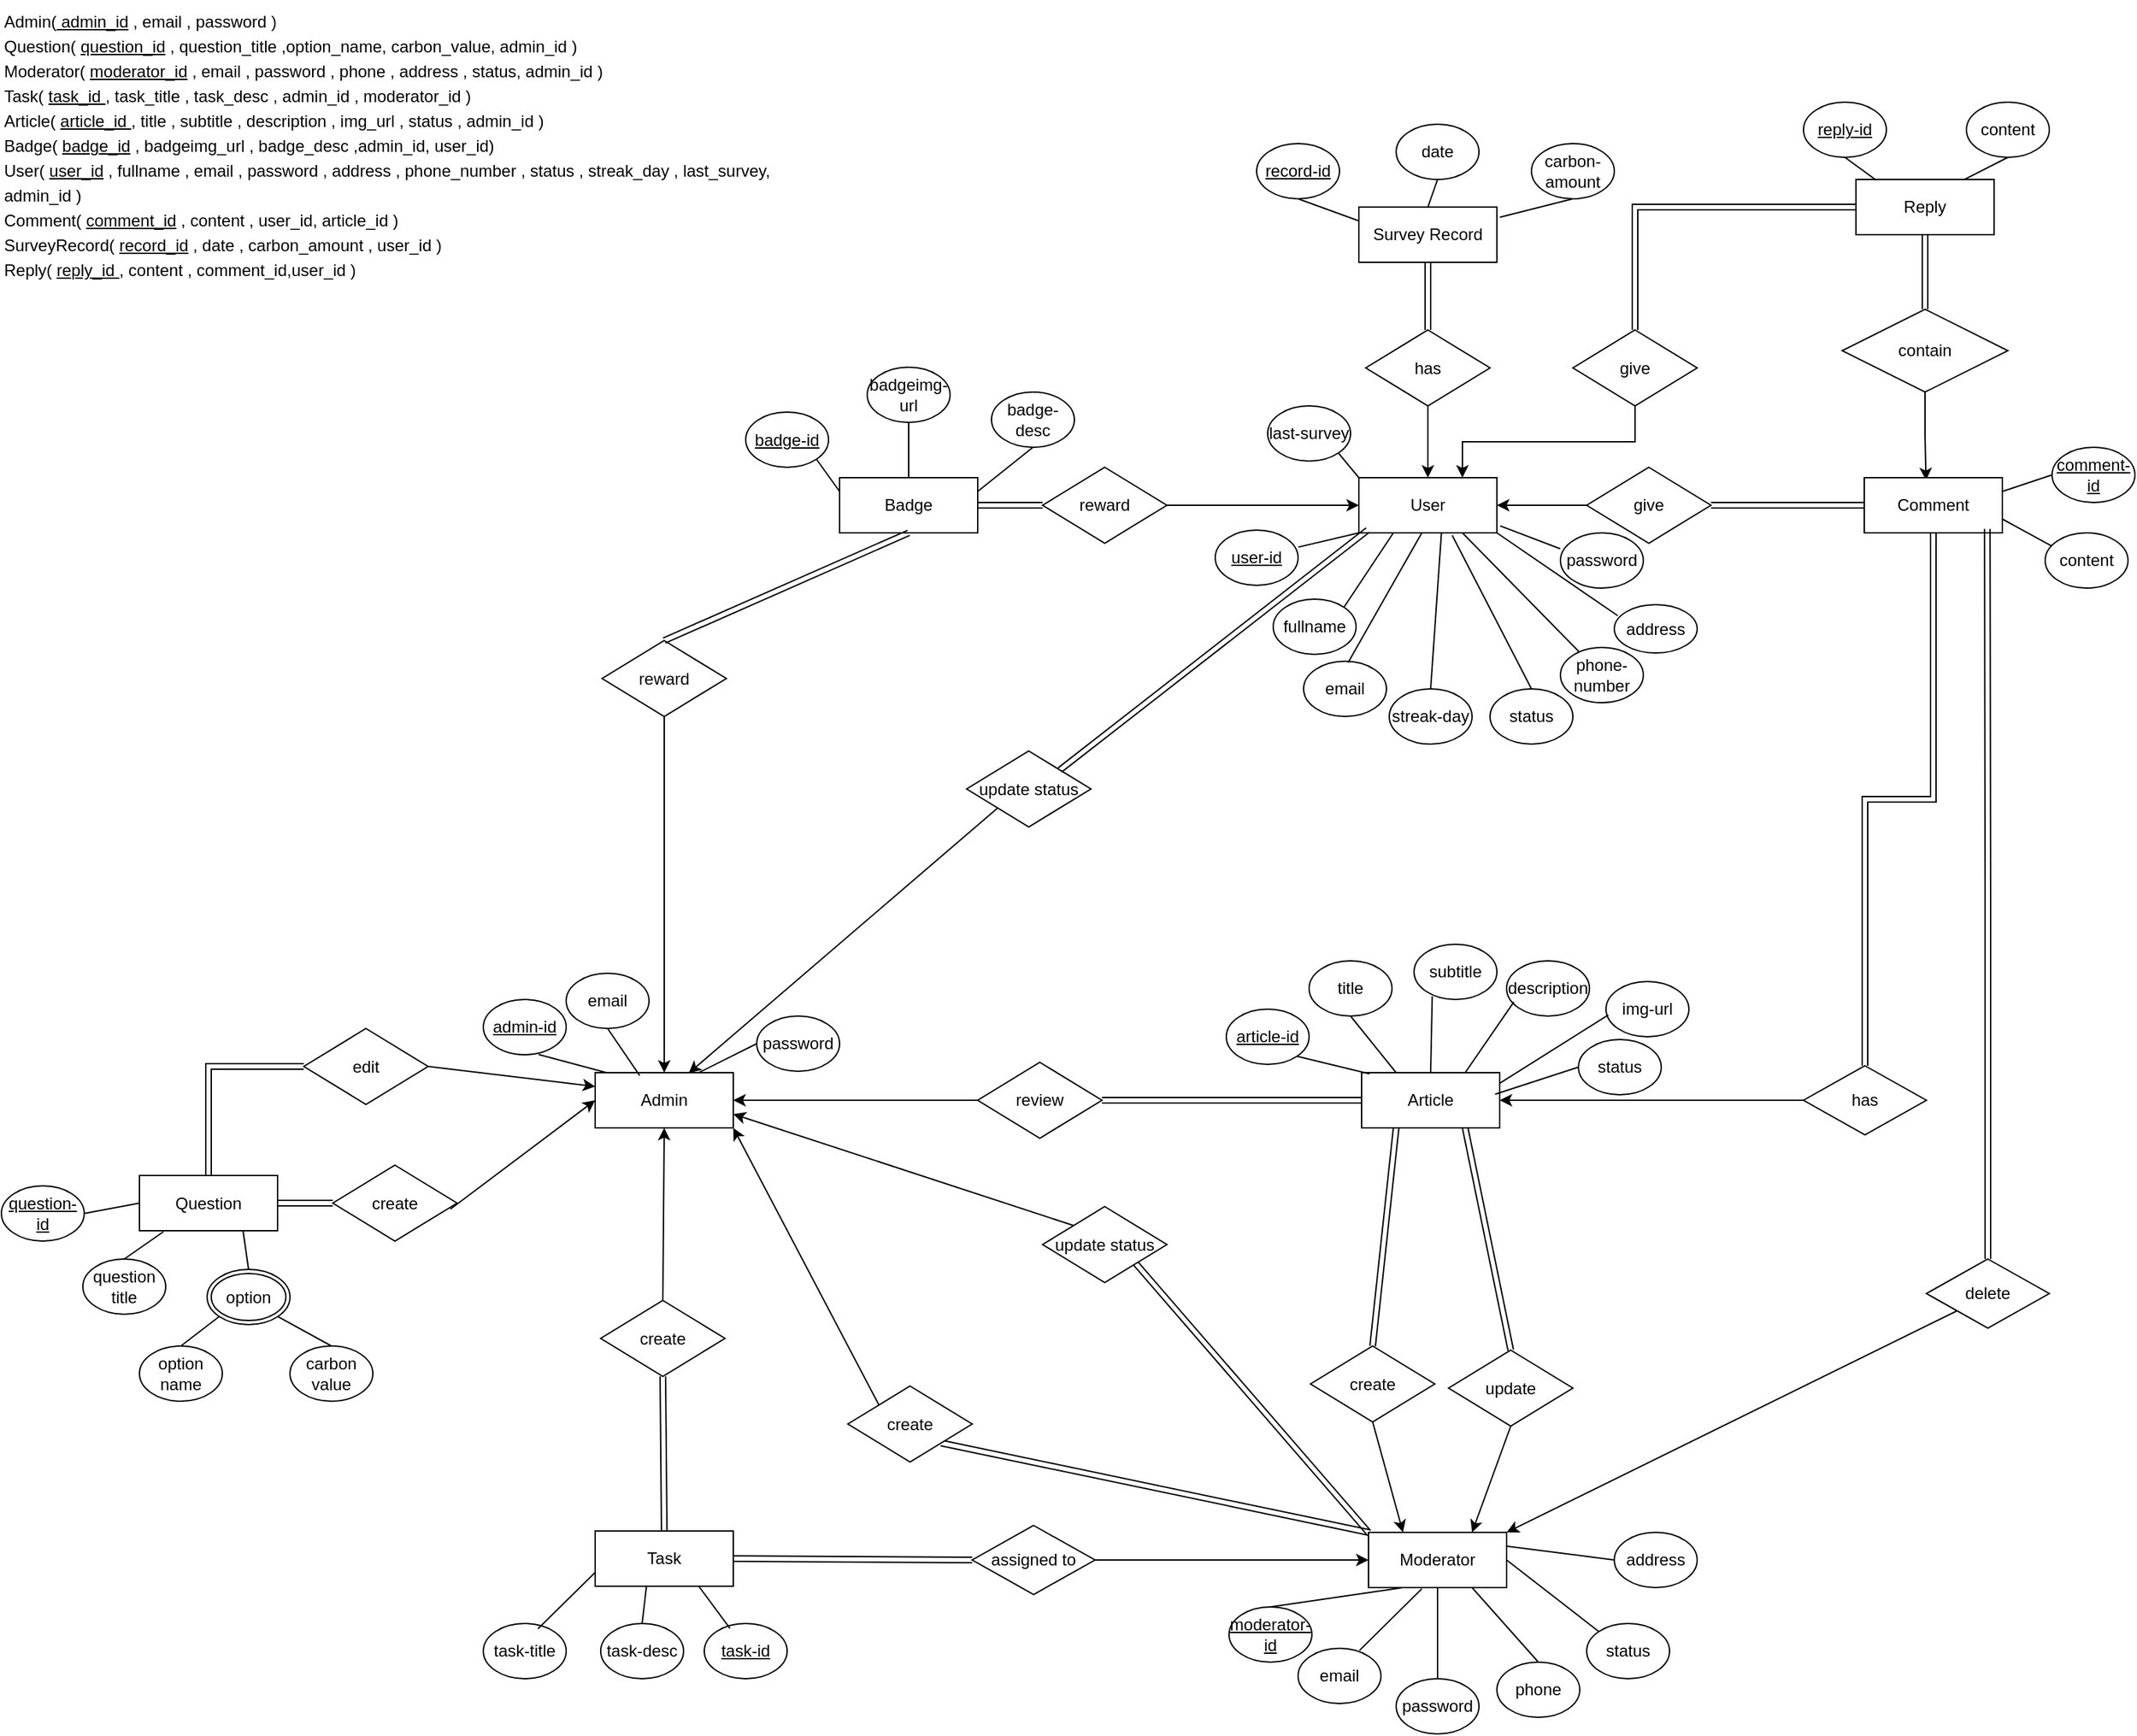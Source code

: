 <mxfile version="26.0.10">
  <diagram name="Page-1" id="LDCwevBWYP7GDwlMyTgj">
    <mxGraphModel dx="1588" dy="892" grid="1" gridSize="10" guides="1" tooltips="1" connect="1" arrows="1" fold="1" page="1" pageScale="1" pageWidth="850" pageHeight="1100" math="0" shadow="0">
      <root>
        <mxCell id="0" />
        <mxCell id="1" parent="0" />
        <mxCell id="6sJl87-KyiJKdT4K7YQF-11" value="Admin" style="whiteSpace=wrap;html=1;align=center;" parent="1" vertex="1">
          <mxGeometry x="501" y="873" width="100" height="40" as="geometry" />
        </mxCell>
        <mxCell id="4x6LnXkruFTKSj2w0XCC-7" style="edgeStyle=orthogonalEdgeStyle;rounded=0;orthogonalLoop=1;jettySize=auto;html=1;exitX=0.5;exitY=0;exitDx=0;exitDy=0;entryX=0;entryY=0.5;entryDx=0;entryDy=0;shape=link;" parent="1" source="6sJl87-KyiJKdT4K7YQF-12" target="4x6LnXkruFTKSj2w0XCC-3" edge="1">
          <mxGeometry relative="1" as="geometry" />
        </mxCell>
        <mxCell id="6sJl87-KyiJKdT4K7YQF-12" value="Question" style="whiteSpace=wrap;html=1;align=center;" parent="1" vertex="1">
          <mxGeometry x="171" y="947.5" width="100" height="40" as="geometry" />
        </mxCell>
        <mxCell id="6sJl87-KyiJKdT4K7YQF-13" value="create" style="shape=rhombus;perimeter=rhombusPerimeter;whiteSpace=wrap;html=1;align=center;" parent="1" vertex="1">
          <mxGeometry x="311" y="940" width="90" height="55" as="geometry" />
        </mxCell>
        <mxCell id="6sJl87-KyiJKdT4K7YQF-14" value="" style="endArrow=none;html=1;rounded=0;shape=link;exitX=1;exitY=0.5;exitDx=0;exitDy=0;entryX=0;entryY=0.5;entryDx=0;entryDy=0;" parent="1" source="6sJl87-KyiJKdT4K7YQF-12" target="6sJl87-KyiJKdT4K7YQF-13" edge="1">
          <mxGeometry relative="1" as="geometry">
            <mxPoint x="281" y="977.5" as="sourcePoint" />
            <mxPoint x="351" y="992.5" as="targetPoint" />
          </mxGeometry>
        </mxCell>
        <mxCell id="6sJl87-KyiJKdT4K7YQF-15" value="" style="endArrow=classic;html=1;rounded=0;entryX=0;entryY=0.5;entryDx=0;entryDy=0;exitX=0.946;exitY=0.579;exitDx=0;exitDy=0;exitPerimeter=0;" parent="1" source="6sJl87-KyiJKdT4K7YQF-13" target="6sJl87-KyiJKdT4K7YQF-11" edge="1">
          <mxGeometry width="50" height="50" relative="1" as="geometry">
            <mxPoint x="461" y="893" as="sourcePoint" />
            <mxPoint x="501" y="923" as="targetPoint" />
          </mxGeometry>
        </mxCell>
        <mxCell id="6sJl87-KyiJKdT4K7YQF-16" value="create" style="shape=rhombus;perimeter=rhombusPerimeter;whiteSpace=wrap;html=1;align=center;" parent="1" vertex="1">
          <mxGeometry x="505" y="1038" width="90" height="55" as="geometry" />
        </mxCell>
        <mxCell id="6sJl87-KyiJKdT4K7YQF-17" value="Task" style="whiteSpace=wrap;html=1;align=center;" parent="1" vertex="1">
          <mxGeometry x="501" y="1205" width="100" height="40" as="geometry" />
        </mxCell>
        <mxCell id="6sJl87-KyiJKdT4K7YQF-18" value="" style="endArrow=none;html=1;rounded=0;shape=link;exitX=0.5;exitY=0;exitDx=0;exitDy=0;entryX=0.5;entryY=1;entryDx=0;entryDy=0;" parent="1" source="6sJl87-KyiJKdT4K7YQF-17" target="6sJl87-KyiJKdT4K7YQF-16" edge="1">
          <mxGeometry relative="1" as="geometry">
            <mxPoint x="649" y="1134" as="sourcePoint" />
            <mxPoint x="689" y="1134" as="targetPoint" />
          </mxGeometry>
        </mxCell>
        <mxCell id="6sJl87-KyiJKdT4K7YQF-19" value="" style="endArrow=classic;html=1;rounded=0;entryX=0.5;entryY=1;entryDx=0;entryDy=0;exitX=0.5;exitY=0;exitDx=0;exitDy=0;" parent="1" source="6sJl87-KyiJKdT4K7YQF-16" target="6sJl87-KyiJKdT4K7YQF-11" edge="1">
          <mxGeometry width="50" height="50" relative="1" as="geometry">
            <mxPoint x="506" y="943" as="sourcePoint" />
            <mxPoint x="546" y="943" as="targetPoint" />
          </mxGeometry>
        </mxCell>
        <mxCell id="dPGwyMM_JcIyDgCakg1t-32" style="edgeStyle=orthogonalEdgeStyle;rounded=0;orthogonalLoop=1;jettySize=auto;html=1;exitX=1;exitY=0.5;exitDx=0;exitDy=0;entryX=0;entryY=0.5;entryDx=0;entryDy=0;shape=link;" parent="1" source="6sJl87-KyiJKdT4K7YQF-20" target="6sJl87-KyiJKdT4K7YQF-21" edge="1">
          <mxGeometry relative="1" as="geometry" />
        </mxCell>
        <mxCell id="6sJl87-KyiJKdT4K7YQF-20" value="review" style="shape=rhombus;perimeter=rhombusPerimeter;whiteSpace=wrap;html=1;align=center;" parent="1" vertex="1">
          <mxGeometry x="778" y="865.5" width="90" height="55" as="geometry" />
        </mxCell>
        <mxCell id="6sJl87-KyiJKdT4K7YQF-21" value="Article" style="whiteSpace=wrap;html=1;align=center;" parent="1" vertex="1">
          <mxGeometry x="1056" y="873" width="100" height="40" as="geometry" />
        </mxCell>
        <mxCell id="6sJl87-KyiJKdT4K7YQF-23" value="" style="endArrow=classic;html=1;rounded=0;exitX=0;exitY=0.5;exitDx=0;exitDy=0;entryX=1;entryY=0.5;entryDx=0;entryDy=0;" parent="1" source="6sJl87-KyiJKdT4K7YQF-20" target="6sJl87-KyiJKdT4K7YQF-11" edge="1">
          <mxGeometry width="50" height="50" relative="1" as="geometry">
            <mxPoint x="556" y="873" as="sourcePoint" />
            <mxPoint x="606" y="823" as="targetPoint" />
          </mxGeometry>
        </mxCell>
        <mxCell id="dPGwyMM_JcIyDgCakg1t-3" style="edgeStyle=orthogonalEdgeStyle;rounded=0;orthogonalLoop=1;jettySize=auto;html=1;exitX=0.25;exitY=1;exitDx=0;exitDy=0;strokeColor=none;" parent="1" source="6sJl87-KyiJKdT4K7YQF-25" target="6sJl87-KyiJKdT4K7YQF-72" edge="1">
          <mxGeometry relative="1" as="geometry" />
        </mxCell>
        <mxCell id="6sJl87-KyiJKdT4K7YQF-25" value="Moderator" style="whiteSpace=wrap;html=1;align=center;" parent="1" vertex="1">
          <mxGeometry x="1061" y="1206" width="100" height="40" as="geometry" />
        </mxCell>
        <mxCell id="dPGwyMM_JcIyDgCakg1t-53" value="" style="edgeStyle=orthogonalEdgeStyle;rounded=0;orthogonalLoop=1;jettySize=auto;html=1;" parent="1" source="6sJl87-KyiJKdT4K7YQF-26" target="6sJl87-KyiJKdT4K7YQF-25" edge="1">
          <mxGeometry relative="1" as="geometry" />
        </mxCell>
        <mxCell id="6sJl87-KyiJKdT4K7YQF-26" value="assigned to" style="shape=rhombus;perimeter=rhombusPerimeter;whiteSpace=wrap;html=1;align=center;" parent="1" vertex="1">
          <mxGeometry x="774" y="1201" width="89" height="50" as="geometry" />
        </mxCell>
        <mxCell id="6sJl87-KyiJKdT4K7YQF-27" value="" style="shape=link;html=1;rounded=0;exitX=1;exitY=0.5;exitDx=0;exitDy=0;entryX=0;entryY=0.5;entryDx=0;entryDy=0;" parent="1" source="6sJl87-KyiJKdT4K7YQF-17" target="6sJl87-KyiJKdT4K7YQF-26" edge="1">
          <mxGeometry width="100" relative="1" as="geometry">
            <mxPoint x="796" y="1265" as="sourcePoint" />
            <mxPoint x="896" y="1265" as="targetPoint" />
          </mxGeometry>
        </mxCell>
        <mxCell id="6sJl87-KyiJKdT4K7YQF-30" value="create" style="shape=rhombus;perimeter=rhombusPerimeter;whiteSpace=wrap;html=1;align=center;" parent="1" vertex="1">
          <mxGeometry x="1019" y="1071" width="90" height="55" as="geometry" />
        </mxCell>
        <mxCell id="6sJl87-KyiJKdT4K7YQF-31" value="update" style="shape=rhombus;perimeter=rhombusPerimeter;whiteSpace=wrap;html=1;align=center;" parent="1" vertex="1">
          <mxGeometry x="1119" y="1074" width="90" height="55" as="geometry" />
        </mxCell>
        <mxCell id="6sJl87-KyiJKdT4K7YQF-32" value="" style="endArrow=classic;html=1;rounded=0;entryX=0.25;entryY=0;entryDx=0;entryDy=0;exitX=0.5;exitY=1;exitDx=0;exitDy=0;" parent="1" source="6sJl87-KyiJKdT4K7YQF-30" target="6sJl87-KyiJKdT4K7YQF-25" edge="1">
          <mxGeometry width="50" height="50" relative="1" as="geometry">
            <mxPoint x="839" y="1074" as="sourcePoint" />
            <mxPoint x="889" y="1024" as="targetPoint" />
          </mxGeometry>
        </mxCell>
        <mxCell id="6sJl87-KyiJKdT4K7YQF-33" value="" style="endArrow=classic;html=1;rounded=0;exitX=0.5;exitY=1;exitDx=0;exitDy=0;entryX=0.75;entryY=0;entryDx=0;entryDy=0;" parent="1" source="6sJl87-KyiJKdT4K7YQF-31" target="6sJl87-KyiJKdT4K7YQF-25" edge="1">
          <mxGeometry width="50" height="50" relative="1" as="geometry">
            <mxPoint x="1016" y="1103" as="sourcePoint" />
            <mxPoint x="1019" y="1154" as="targetPoint" />
          </mxGeometry>
        </mxCell>
        <mxCell id="6sJl87-KyiJKdT4K7YQF-34" value="" style="shape=link;html=1;rounded=0;entryX=0.25;entryY=1;entryDx=0;entryDy=0;exitX=0.5;exitY=0;exitDx=0;exitDy=0;" parent="1" source="6sJl87-KyiJKdT4K7YQF-30" target="6sJl87-KyiJKdT4K7YQF-21" edge="1">
          <mxGeometry width="100" relative="1" as="geometry">
            <mxPoint x="906" y="952" as="sourcePoint" />
            <mxPoint x="1006" y="952" as="targetPoint" />
          </mxGeometry>
        </mxCell>
        <mxCell id="6sJl87-KyiJKdT4K7YQF-35" value="" style="shape=link;html=1;rounded=0;entryX=0.75;entryY=1;entryDx=0;entryDy=0;exitX=0.5;exitY=0;exitDx=0;exitDy=0;" parent="1" source="6sJl87-KyiJKdT4K7YQF-31" target="6sJl87-KyiJKdT4K7YQF-21" edge="1">
          <mxGeometry width="100" relative="1" as="geometry">
            <mxPoint x="906" y="952" as="sourcePoint" />
            <mxPoint x="1006" y="952" as="targetPoint" />
          </mxGeometry>
        </mxCell>
        <mxCell id="dPGwyMM_JcIyDgCakg1t-121" style="edgeStyle=orthogonalEdgeStyle;rounded=0;orthogonalLoop=1;jettySize=auto;html=1;exitX=0.5;exitY=1;exitDx=0;exitDy=0;entryX=0.5;entryY=0;entryDx=0;entryDy=0;" parent="1" source="6sJl87-KyiJKdT4K7YQF-36" target="6sJl87-KyiJKdT4K7YQF-11" edge="1">
          <mxGeometry relative="1" as="geometry" />
        </mxCell>
        <mxCell id="6sJl87-KyiJKdT4K7YQF-36" value="reward" style="shape=rhombus;perimeter=rhombusPerimeter;whiteSpace=wrap;html=1;align=center;" parent="1" vertex="1">
          <mxGeometry x="506" y="560" width="90" height="55" as="geometry" />
        </mxCell>
        <mxCell id="6sJl87-KyiJKdT4K7YQF-37" value="Badge" style="whiteSpace=wrap;html=1;align=center;" parent="1" vertex="1">
          <mxGeometry x="678" y="442" width="100" height="40" as="geometry" />
        </mxCell>
        <mxCell id="6sJl87-KyiJKdT4K7YQF-38" value="" style="shape=link;html=1;rounded=0;exitX=0.5;exitY=1;exitDx=0;exitDy=0;entryX=0.5;entryY=0;entryDx=0;entryDy=0;" parent="1" source="6sJl87-KyiJKdT4K7YQF-37" target="6sJl87-KyiJKdT4K7YQF-36" edge="1">
          <mxGeometry width="100" relative="1" as="geometry">
            <mxPoint x="654" y="555" as="sourcePoint" />
            <mxPoint x="754" y="555" as="targetPoint" />
          </mxGeometry>
        </mxCell>
        <mxCell id="6sJl87-KyiJKdT4K7YQF-40" value="User" style="whiteSpace=wrap;html=1;align=center;" parent="1" vertex="1">
          <mxGeometry x="1054" y="442" width="100" height="40" as="geometry" />
        </mxCell>
        <mxCell id="dPGwyMM_JcIyDgCakg1t-33" style="edgeStyle=orthogonalEdgeStyle;rounded=0;orthogonalLoop=1;jettySize=auto;html=1;exitX=1;exitY=0.5;exitDx=0;exitDy=0;entryX=0;entryY=0.5;entryDx=0;entryDy=0;" parent="1" source="6sJl87-KyiJKdT4K7YQF-41" target="6sJl87-KyiJKdT4K7YQF-40" edge="1">
          <mxGeometry relative="1" as="geometry" />
        </mxCell>
        <mxCell id="6sJl87-KyiJKdT4K7YQF-41" value="reward" style="shape=rhombus;perimeter=rhombusPerimeter;whiteSpace=wrap;html=1;align=center;" parent="1" vertex="1">
          <mxGeometry x="825" y="434.5" width="90" height="55" as="geometry" />
        </mxCell>
        <mxCell id="6sJl87-KyiJKdT4K7YQF-42" value="" style="shape=link;html=1;rounded=0;exitX=1;exitY=0.5;exitDx=0;exitDy=0;entryX=0;entryY=0.5;entryDx=0;entryDy=0;" parent="1" source="6sJl87-KyiJKdT4K7YQF-37" target="6sJl87-KyiJKdT4K7YQF-41" edge="1">
          <mxGeometry width="100" relative="1" as="geometry">
            <mxPoint x="844" y="515" as="sourcePoint" />
            <mxPoint x="944" y="515" as="targetPoint" />
          </mxGeometry>
        </mxCell>
        <mxCell id="6sJl87-KyiJKdT4K7YQF-44" value="Survey Record" style="whiteSpace=wrap;html=1;align=center;" parent="1" vertex="1">
          <mxGeometry x="1054" y="246" width="100" height="40" as="geometry" />
        </mxCell>
        <mxCell id="6sJl87-KyiJKdT4K7YQF-45" value="has" style="shape=rhombus;perimeter=rhombusPerimeter;whiteSpace=wrap;html=1;align=center;" parent="1" vertex="1">
          <mxGeometry x="1059" y="335" width="90" height="55" as="geometry" />
        </mxCell>
        <mxCell id="6sJl87-KyiJKdT4K7YQF-46" value="" style="endArrow=classic;html=1;rounded=0;entryX=0.5;entryY=0;entryDx=0;entryDy=0;exitX=0.5;exitY=1;exitDx=0;exitDy=0;" parent="1" source="6sJl87-KyiJKdT4K7YQF-45" target="6sJl87-KyiJKdT4K7YQF-40" edge="1">
          <mxGeometry width="50" height="50" relative="1" as="geometry">
            <mxPoint x="994" y="486" as="sourcePoint" />
            <mxPoint x="1044" y="436" as="targetPoint" />
          </mxGeometry>
        </mxCell>
        <mxCell id="6sJl87-KyiJKdT4K7YQF-47" value="" style="shape=link;html=1;rounded=0;entryX=0.5;entryY=1;entryDx=0;entryDy=0;exitX=0.5;exitY=0;exitDx=0;exitDy=0;" parent="1" source="6sJl87-KyiJKdT4K7YQF-45" target="6sJl87-KyiJKdT4K7YQF-44" edge="1">
          <mxGeometry width="100" relative="1" as="geometry">
            <mxPoint x="974" y="346" as="sourcePoint" />
            <mxPoint x="1074" y="346" as="targetPoint" />
          </mxGeometry>
        </mxCell>
        <mxCell id="6sJl87-KyiJKdT4K7YQF-53" style="edgeStyle=orthogonalEdgeStyle;rounded=0;orthogonalLoop=1;jettySize=auto;html=1;exitX=0;exitY=0.5;exitDx=0;exitDy=0;entryX=1;entryY=0.5;entryDx=0;entryDy=0;" parent="1" source="dAp-tHZwq2BLYzTjnAYH-3" target="6sJl87-KyiJKdT4K7YQF-21" edge="1">
          <mxGeometry relative="1" as="geometry">
            <mxPoint x="1374" y="891.75" as="sourcePoint" />
          </mxGeometry>
        </mxCell>
        <mxCell id="6sJl87-KyiJKdT4K7YQF-56" style="edgeStyle=orthogonalEdgeStyle;rounded=0;orthogonalLoop=1;jettySize=auto;html=1;exitX=0;exitY=0.5;exitDx=0;exitDy=0;entryX=1;entryY=0.5;entryDx=0;entryDy=0;" parent="1" source="6sJl87-KyiJKdT4K7YQF-55" target="6sJl87-KyiJKdT4K7YQF-40" edge="1">
          <mxGeometry relative="1" as="geometry" />
        </mxCell>
        <mxCell id="6sJl87-KyiJKdT4K7YQF-57" style="edgeStyle=orthogonalEdgeStyle;rounded=0;orthogonalLoop=1;jettySize=auto;html=1;exitX=1;exitY=0.5;exitDx=0;exitDy=0;entryX=0;entryY=0.5;entryDx=0;entryDy=0;shape=link;" parent="1" source="6sJl87-KyiJKdT4K7YQF-55" target="dAp-tHZwq2BLYzTjnAYH-1" edge="1">
          <mxGeometry relative="1" as="geometry">
            <mxPoint x="1368.0" y="462" as="targetPoint" />
          </mxGeometry>
        </mxCell>
        <mxCell id="6sJl87-KyiJKdT4K7YQF-55" value="give" style="shape=rhombus;perimeter=rhombusPerimeter;whiteSpace=wrap;html=1;align=center;" parent="1" vertex="1">
          <mxGeometry x="1219" y="434.5" width="90" height="55" as="geometry" />
        </mxCell>
        <mxCell id="6sJl87-KyiJKdT4K7YQF-59" value="Reply" style="whiteSpace=wrap;html=1;align=center;" parent="1" vertex="1">
          <mxGeometry x="1414" y="226" width="100" height="40" as="geometry" />
        </mxCell>
        <mxCell id="6sJl87-KyiJKdT4K7YQF-63" style="edgeStyle=orthogonalEdgeStyle;rounded=0;orthogonalLoop=1;jettySize=auto;html=1;exitX=0.5;exitY=0;exitDx=0;exitDy=0;entryX=0.5;entryY=1;entryDx=0;entryDy=0;shape=link;" parent="1" source="dAp-tHZwq2BLYzTjnAYH-5" target="6sJl87-KyiJKdT4K7YQF-59" edge="1">
          <mxGeometry relative="1" as="geometry">
            <mxPoint x="1416" y="316" as="sourcePoint" />
          </mxGeometry>
        </mxCell>
        <mxCell id="6sJl87-KyiJKdT4K7YQF-64" style="edgeStyle=orthogonalEdgeStyle;rounded=0;orthogonalLoop=1;jettySize=auto;html=1;exitX=0.5;exitY=1;exitDx=0;exitDy=0;entryX=0.447;entryY=0.046;entryDx=0;entryDy=0;entryPerimeter=0;" parent="1" source="dAp-tHZwq2BLYzTjnAYH-5" target="dAp-tHZwq2BLYzTjnAYH-1" edge="1">
          <mxGeometry relative="1" as="geometry">
            <mxPoint x="1416" y="376" as="sourcePoint" />
            <mxPoint x="1417.5" y="446.08" as="targetPoint" />
          </mxGeometry>
        </mxCell>
        <mxCell id="6sJl87-KyiJKdT4K7YQF-68" style="edgeStyle=orthogonalEdgeStyle;rounded=0;orthogonalLoop=1;jettySize=auto;html=1;exitX=0.5;exitY=1;exitDx=0;exitDy=0;entryX=0.75;entryY=0;entryDx=0;entryDy=0;" parent="1" source="6sJl87-KyiJKdT4K7YQF-65" target="6sJl87-KyiJKdT4K7YQF-40" edge="1">
          <mxGeometry relative="1" as="geometry" />
        </mxCell>
        <mxCell id="6sJl87-KyiJKdT4K7YQF-69" style="edgeStyle=orthogonalEdgeStyle;rounded=0;orthogonalLoop=1;jettySize=auto;html=1;exitX=0.5;exitY=0;exitDx=0;exitDy=0;entryX=0;entryY=0.5;entryDx=0;entryDy=0;shape=link;" parent="1" source="6sJl87-KyiJKdT4K7YQF-65" target="6sJl87-KyiJKdT4K7YQF-59" edge="1">
          <mxGeometry relative="1" as="geometry" />
        </mxCell>
        <mxCell id="6sJl87-KyiJKdT4K7YQF-65" value="give" style="shape=rhombus;perimeter=rhombusPerimeter;whiteSpace=wrap;html=1;align=center;" parent="1" vertex="1">
          <mxGeometry x="1209" y="335" width="90" height="55" as="geometry" />
        </mxCell>
        <mxCell id="6sJl87-KyiJKdT4K7YQF-72" value="moderator-id" style="ellipse;whiteSpace=wrap;html=1;align=center;fontStyle=4;" parent="1" vertex="1">
          <mxGeometry x="960" y="1260" width="60" height="40" as="geometry" />
        </mxCell>
        <mxCell id="6sJl87-KyiJKdT4K7YQF-73" value="task-id" style="ellipse;whiteSpace=wrap;html=1;align=center;fontStyle=4;" parent="1" vertex="1">
          <mxGeometry x="580" y="1272" width="60" height="40" as="geometry" />
        </mxCell>
        <mxCell id="6sJl87-KyiJKdT4K7YQF-74" value="question-id" style="ellipse;whiteSpace=wrap;html=1;align=center;fontStyle=4;" parent="1" vertex="1">
          <mxGeometry x="71" y="955" width="60" height="40" as="geometry" />
        </mxCell>
        <mxCell id="6sJl87-KyiJKdT4K7YQF-75" value="article-id" style="ellipse;whiteSpace=wrap;html=1;align=center;fontStyle=4;" parent="1" vertex="1">
          <mxGeometry x="958" y="827" width="60" height="40" as="geometry" />
        </mxCell>
        <mxCell id="6sJl87-KyiJKdT4K7YQF-76" value="comment-id" style="ellipse;whiteSpace=wrap;html=1;align=center;fontStyle=4;" parent="1" vertex="1">
          <mxGeometry x="1556" y="420" width="60" height="40" as="geometry" />
        </mxCell>
        <mxCell id="6sJl87-KyiJKdT4K7YQF-77" value="reply-id" style="ellipse;whiteSpace=wrap;html=1;align=center;fontStyle=4;" parent="1" vertex="1">
          <mxGeometry x="1376" y="170" width="60" height="40" as="geometry" />
        </mxCell>
        <mxCell id="6sJl87-KyiJKdT4K7YQF-78" value="record-id" style="ellipse;whiteSpace=wrap;html=1;align=center;fontStyle=4;" parent="1" vertex="1">
          <mxGeometry x="980" y="200" width="60" height="40" as="geometry" />
        </mxCell>
        <mxCell id="6sJl87-KyiJKdT4K7YQF-79" value="user-id" style="ellipse;whiteSpace=wrap;html=1;align=center;fontStyle=4;" parent="1" vertex="1">
          <mxGeometry x="950" y="480" width="60" height="40" as="geometry" />
        </mxCell>
        <mxCell id="6sJl87-KyiJKdT4K7YQF-80" value="badge-id" style="ellipse;whiteSpace=wrap;html=1;align=center;fontStyle=4;" parent="1" vertex="1">
          <mxGeometry x="610" y="394.5" width="60" height="40" as="geometry" />
        </mxCell>
        <mxCell id="6sJl87-KyiJKdT4K7YQF-81" value="admin-id" style="ellipse;whiteSpace=wrap;html=1;align=center;fontStyle=4;" parent="1" vertex="1">
          <mxGeometry x="420" y="820" width="60" height="40" as="geometry" />
        </mxCell>
        <mxCell id="dPGwyMM_JcIyDgCakg1t-1" value="email" style="ellipse;whiteSpace=wrap;html=1;align=center;" parent="1" vertex="1">
          <mxGeometry x="1010" y="1290" width="60" height="40" as="geometry" />
        </mxCell>
        <mxCell id="dPGwyMM_JcIyDgCakg1t-2" value="status" style="ellipse;whiteSpace=wrap;html=1;align=center;" parent="1" vertex="1">
          <mxGeometry x="1219" y="1272" width="60" height="40" as="geometry" />
        </mxCell>
        <mxCell id="dPGwyMM_JcIyDgCakg1t-4" value="" style="endArrow=none;html=1;rounded=0;entryX=0.25;entryY=1;entryDx=0;entryDy=0;exitX=0.5;exitY=0;exitDx=0;exitDy=0;" parent="1" source="6sJl87-KyiJKdT4K7YQF-72" target="6sJl87-KyiJKdT4K7YQF-25" edge="1">
          <mxGeometry relative="1" as="geometry">
            <mxPoint x="853" y="1333" as="sourcePoint" />
            <mxPoint x="1013" y="1333" as="targetPoint" />
          </mxGeometry>
        </mxCell>
        <mxCell id="dPGwyMM_JcIyDgCakg1t-5" value="fullname" style="ellipse;whiteSpace=wrap;html=1;align=center;" parent="1" vertex="1">
          <mxGeometry x="992" y="530" width="60" height="40" as="geometry" />
        </mxCell>
        <mxCell id="dPGwyMM_JcIyDgCakg1t-6" value="email" style="ellipse;whiteSpace=wrap;html=1;align=center;" parent="1" vertex="1">
          <mxGeometry x="1014" y="575" width="60" height="40" as="geometry" />
        </mxCell>
        <mxCell id="dPGwyMM_JcIyDgCakg1t-7" value="password" style="ellipse;whiteSpace=wrap;html=1;align=center;" parent="1" vertex="1">
          <mxGeometry x="1200" y="482" width="60" height="40" as="geometry" />
        </mxCell>
        <mxCell id="dPGwyMM_JcIyDgCakg1t-8" value="title" style="ellipse;whiteSpace=wrap;html=1;align=center;" parent="1" vertex="1">
          <mxGeometry x="1018" y="792" width="60" height="40" as="geometry" />
        </mxCell>
        <mxCell id="dPGwyMM_JcIyDgCakg1t-9" value="subtitle" style="ellipse;whiteSpace=wrap;html=1;align=center;" parent="1" vertex="1">
          <mxGeometry x="1094" y="780" width="60" height="40" as="geometry" />
        </mxCell>
        <mxCell id="dPGwyMM_JcIyDgCakg1t-11" value="description" style="ellipse;whiteSpace=wrap;html=1;align=center;" parent="1" vertex="1">
          <mxGeometry x="1161" y="792" width="60" height="40" as="geometry" />
        </mxCell>
        <mxCell id="dPGwyMM_JcIyDgCakg1t-12" value="img-url" style="ellipse;whiteSpace=wrap;html=1;align=center;" parent="1" vertex="1">
          <mxGeometry x="1233" y="807" width="60" height="40" as="geometry" />
        </mxCell>
        <mxCell id="dPGwyMM_JcIyDgCakg1t-13" value="address" style="ellipse;whiteSpace=wrap;html=1;align=center;" parent="1" vertex="1">
          <mxGeometry x="1239" y="534" width="60" height="35" as="geometry" />
        </mxCell>
        <mxCell id="dPGwyMM_JcIyDgCakg1t-14" value="question title" style="ellipse;whiteSpace=wrap;html=1;align=center;" parent="1" vertex="1">
          <mxGeometry x="130" y="1008" width="60" height="40" as="geometry" />
        </mxCell>
        <mxCell id="dPGwyMM_JcIyDgCakg1t-17" value="option" style="ellipse;shape=doubleEllipse;margin=3;whiteSpace=wrap;html=1;align=center;" parent="1" vertex="1">
          <mxGeometry x="220" y="1015.5" width="60" height="40" as="geometry" />
        </mxCell>
        <mxCell id="dPGwyMM_JcIyDgCakg1t-18" value="option name" style="ellipse;whiteSpace=wrap;html=1;align=center;" parent="1" vertex="1">
          <mxGeometry x="171" y="1071" width="60" height="40" as="geometry" />
        </mxCell>
        <mxCell id="dPGwyMM_JcIyDgCakg1t-19" value="carbon value" style="ellipse;whiteSpace=wrap;html=1;align=center;" parent="1" vertex="1">
          <mxGeometry x="280" y="1071" width="60" height="40" as="geometry" />
        </mxCell>
        <mxCell id="dPGwyMM_JcIyDgCakg1t-20" value="phone-number" style="ellipse;whiteSpace=wrap;html=1;align=center;" parent="1" vertex="1">
          <mxGeometry x="1200" y="565" width="60" height="40" as="geometry" />
        </mxCell>
        <mxCell id="dPGwyMM_JcIyDgCakg1t-21" value="streak-day" style="ellipse;whiteSpace=wrap;html=1;align=center;" parent="1" vertex="1">
          <mxGeometry x="1076" y="595" width="60" height="40" as="geometry" />
        </mxCell>
        <mxCell id="dPGwyMM_JcIyDgCakg1t-22" value="password" style="ellipse;whiteSpace=wrap;html=1;align=center;" parent="1" vertex="1">
          <mxGeometry x="1081" y="1312" width="60" height="40" as="geometry" />
        </mxCell>
        <mxCell id="dPGwyMM_JcIyDgCakg1t-23" value="phone" style="ellipse;whiteSpace=wrap;html=1;align=center;" parent="1" vertex="1">
          <mxGeometry x="1154" y="1300" width="60" height="40" as="geometry" />
        </mxCell>
        <mxCell id="dPGwyMM_JcIyDgCakg1t-29" style="rounded=0;orthogonalLoop=1;jettySize=auto;html=1;exitX=1;exitY=1;exitDx=0;exitDy=0;entryX=0;entryY=0;entryDx=0;entryDy=0;shape=link;" parent="1" source="dPGwyMM_JcIyDgCakg1t-27" target="6sJl87-KyiJKdT4K7YQF-25" edge="1">
          <mxGeometry relative="1" as="geometry">
            <mxPoint x="892.5" y="1057.25" as="sourcePoint" />
          </mxGeometry>
        </mxCell>
        <mxCell id="dPGwyMM_JcIyDgCakg1t-30" style="rounded=0;orthogonalLoop=1;jettySize=auto;html=1;exitX=0;exitY=0;exitDx=0;exitDy=0;entryX=1;entryY=1;entryDx=0;entryDy=0;" parent="1" source="dPGwyMM_JcIyDgCakg1t-27" target="6sJl87-KyiJKdT4K7YQF-11" edge="1">
          <mxGeometry relative="1" as="geometry" />
        </mxCell>
        <mxCell id="dPGwyMM_JcIyDgCakg1t-27" value="create" style="shape=rhombus;perimeter=rhombusPerimeter;whiteSpace=wrap;html=1;align=center;" parent="1" vertex="1">
          <mxGeometry x="684" y="1100" width="90" height="55" as="geometry" />
        </mxCell>
        <mxCell id="dPGwyMM_JcIyDgCakg1t-37" value="email" style="ellipse;whiteSpace=wrap;html=1;align=center;" parent="1" vertex="1">
          <mxGeometry x="480" y="801" width="60" height="40" as="geometry" />
        </mxCell>
        <mxCell id="dPGwyMM_JcIyDgCakg1t-39" value="password" style="ellipse;whiteSpace=wrap;html=1;align=center;" parent="1" vertex="1">
          <mxGeometry x="618" y="832" width="60" height="40" as="geometry" />
        </mxCell>
        <mxCell id="dPGwyMM_JcIyDgCakg1t-41" value="" style="endArrow=none;html=1;rounded=0;entryX=0.386;entryY=1.022;entryDx=0;entryDy=0;entryPerimeter=0;exitX=0.741;exitY=0.039;exitDx=0;exitDy=0;exitPerimeter=0;" parent="1" target="6sJl87-KyiJKdT4K7YQF-25" edge="1" source="dPGwyMM_JcIyDgCakg1t-1">
          <mxGeometry relative="1" as="geometry">
            <mxPoint x="1018" y="1340" as="sourcePoint" />
            <mxPoint x="1100" y="1251" as="targetPoint" />
          </mxGeometry>
        </mxCell>
        <mxCell id="dPGwyMM_JcIyDgCakg1t-44" value="content" style="ellipse;whiteSpace=wrap;html=1;align=center;" parent="1" vertex="1">
          <mxGeometry x="1551" y="482" width="60" height="40" as="geometry" />
        </mxCell>
        <mxCell id="dPGwyMM_JcIyDgCakg1t-46" value="content" style="ellipse;whiteSpace=wrap;html=1;align=center;" parent="1" vertex="1">
          <mxGeometry x="1494" y="170" width="60" height="40" as="geometry" />
        </mxCell>
        <mxCell id="dPGwyMM_JcIyDgCakg1t-48" value="carbon-amount" style="ellipse;whiteSpace=wrap;html=1;align=center;" parent="1" vertex="1">
          <mxGeometry x="1179" y="200" width="60" height="40" as="geometry" />
        </mxCell>
        <mxCell id="dPGwyMM_JcIyDgCakg1t-49" value="badge-desc" style="ellipse;whiteSpace=wrap;html=1;align=center;" parent="1" vertex="1">
          <mxGeometry x="788" y="380" width="60" height="40" as="geometry" />
        </mxCell>
        <mxCell id="dPGwyMM_JcIyDgCakg1t-51" value="badgeimg-url" style="ellipse;whiteSpace=wrap;html=1;align=center;" parent="1" vertex="1">
          <mxGeometry x="698" y="362" width="60" height="40" as="geometry" />
        </mxCell>
        <mxCell id="dPGwyMM_JcIyDgCakg1t-57" value="" style="endArrow=none;html=1;rounded=0;entryX=0.5;entryY=1;entryDx=0;entryDy=0;exitX=0.5;exitY=0;exitDx=0;exitDy=0;" parent="1" source="dPGwyMM_JcIyDgCakg1t-22" target="6sJl87-KyiJKdT4K7YQF-25" edge="1">
          <mxGeometry width="50" height="50" relative="1" as="geometry">
            <mxPoint x="1080" y="1371" as="sourcePoint" />
            <mxPoint x="1130" y="1321" as="targetPoint" />
          </mxGeometry>
        </mxCell>
        <mxCell id="dPGwyMM_JcIyDgCakg1t-58" value="" style="endArrow=none;html=1;rounded=0;entryX=0.75;entryY=1;entryDx=0;entryDy=0;exitX=0.5;exitY=0;exitDx=0;exitDy=0;" parent="1" source="dPGwyMM_JcIyDgCakg1t-23" target="6sJl87-KyiJKdT4K7YQF-25" edge="1">
          <mxGeometry width="50" height="50" relative="1" as="geometry">
            <mxPoint x="1190" y="1367" as="sourcePoint" />
            <mxPoint x="1171" y="1261" as="targetPoint" />
          </mxGeometry>
        </mxCell>
        <mxCell id="dPGwyMM_JcIyDgCakg1t-59" value="" style="endArrow=none;html=1;rounded=0;entryX=1;entryY=0.5;entryDx=0;entryDy=0;exitX=0;exitY=0;exitDx=0;exitDy=0;" parent="1" source="dPGwyMM_JcIyDgCakg1t-2" target="6sJl87-KyiJKdT4K7YQF-25" edge="1">
          <mxGeometry width="50" height="50" relative="1" as="geometry">
            <mxPoint x="1300" y="1323" as="sourcePoint" />
            <mxPoint x="1180" y="1231" as="targetPoint" />
          </mxGeometry>
        </mxCell>
        <mxCell id="dPGwyMM_JcIyDgCakg1t-61" value="" style="endArrow=none;html=1;rounded=0;entryX=0.75;entryY=1;entryDx=0;entryDy=0;exitX=0.5;exitY=0;exitDx=0;exitDy=0;" parent="1" source="dPGwyMM_JcIyDgCakg1t-17" target="6sJl87-KyiJKdT4K7YQF-12" edge="1">
          <mxGeometry width="50" height="50" relative="1" as="geometry">
            <mxPoint x="320" y="1052" as="sourcePoint" />
            <mxPoint x="191" y="995" as="targetPoint" />
          </mxGeometry>
        </mxCell>
        <mxCell id="dPGwyMM_JcIyDgCakg1t-62" value="" style="endArrow=none;html=1;rounded=0;entryX=1;entryY=0.5;entryDx=0;entryDy=0;exitX=0;exitY=0.5;exitDx=0;exitDy=0;" parent="1" source="6sJl87-KyiJKdT4K7YQF-12" target="6sJl87-KyiJKdT4K7YQF-74" edge="1">
          <mxGeometry width="50" height="50" relative="1" as="geometry">
            <mxPoint x="220" y="1045.5" as="sourcePoint" />
            <mxPoint x="110.0" y="967.5" as="targetPoint" />
          </mxGeometry>
        </mxCell>
        <mxCell id="dPGwyMM_JcIyDgCakg1t-63" value="" style="endArrow=none;html=1;rounded=0;entryX=0.5;entryY=0;entryDx=0;entryDy=0;exitX=0.173;exitY=1.019;exitDx=0;exitDy=0;exitPerimeter=0;" parent="1" source="6sJl87-KyiJKdT4K7YQF-12" target="dPGwyMM_JcIyDgCakg1t-14" edge="1">
          <mxGeometry width="50" height="50" relative="1" as="geometry">
            <mxPoint x="185" y="1015.5" as="sourcePoint" />
            <mxPoint x="56" y="958.5" as="targetPoint" />
          </mxGeometry>
        </mxCell>
        <mxCell id="dPGwyMM_JcIyDgCakg1t-64" value="" style="endArrow=none;html=1;rounded=0;entryX=0.5;entryY=0;entryDx=0;entryDy=0;exitX=0;exitY=1;exitDx=0;exitDy=0;" parent="1" source="dPGwyMM_JcIyDgCakg1t-17" target="dPGwyMM_JcIyDgCakg1t-18" edge="1">
          <mxGeometry width="50" height="50" relative="1" as="geometry">
            <mxPoint x="190" y="1045.5" as="sourcePoint" />
            <mxPoint x="61" y="988.5" as="targetPoint" />
          </mxGeometry>
        </mxCell>
        <mxCell id="dPGwyMM_JcIyDgCakg1t-65" value="" style="endArrow=none;html=1;rounded=0;entryX=1;entryY=1;entryDx=0;entryDy=0;exitX=0.5;exitY=0;exitDx=0;exitDy=0;" parent="1" source="dPGwyMM_JcIyDgCakg1t-19" target="dPGwyMM_JcIyDgCakg1t-17" edge="1">
          <mxGeometry width="50" height="50" relative="1" as="geometry">
            <mxPoint x="340" y="1045.5" as="sourcePoint" />
            <mxPoint x="211" y="988.5" as="targetPoint" />
          </mxGeometry>
        </mxCell>
        <mxCell id="dPGwyMM_JcIyDgCakg1t-66" value="" style="endArrow=none;html=1;rounded=0;entryX=1;entryY=1;entryDx=0;entryDy=0;exitX=0.058;exitY=0.021;exitDx=0;exitDy=0;exitPerimeter=0;" parent="1" source="6sJl87-KyiJKdT4K7YQF-21" target="6sJl87-KyiJKdT4K7YQF-75" edge="1">
          <mxGeometry width="50" height="50" relative="1" as="geometry">
            <mxPoint x="1100" y="810" as="sourcePoint" />
            <mxPoint x="971" y="753" as="targetPoint" />
          </mxGeometry>
        </mxCell>
        <mxCell id="dPGwyMM_JcIyDgCakg1t-67" value="" style="endArrow=none;html=1;rounded=0;entryX=0.5;entryY=1;entryDx=0;entryDy=0;exitX=0.25;exitY=0;exitDx=0;exitDy=0;" parent="1" source="6sJl87-KyiJKdT4K7YQF-21" target="dPGwyMM_JcIyDgCakg1t-8" edge="1">
          <mxGeometry width="50" height="50" relative="1" as="geometry">
            <mxPoint x="1100" y="830" as="sourcePoint" />
            <mxPoint x="971" y="773" as="targetPoint" />
          </mxGeometry>
        </mxCell>
        <mxCell id="dPGwyMM_JcIyDgCakg1t-68" value="" style="endArrow=none;html=1;rounded=0;entryX=0.219;entryY=0.942;entryDx=0;entryDy=0;exitX=0.5;exitY=0;exitDx=0;exitDy=0;entryPerimeter=0;" parent="1" source="6sJl87-KyiJKdT4K7YQF-21" target="dPGwyMM_JcIyDgCakg1t-9" edge="1">
          <mxGeometry width="50" height="50" relative="1" as="geometry">
            <mxPoint x="1120" y="830" as="sourcePoint" />
            <mxPoint x="991" y="773" as="targetPoint" />
          </mxGeometry>
        </mxCell>
        <mxCell id="dPGwyMM_JcIyDgCakg1t-69" value="" style="endArrow=none;html=1;rounded=0;entryX=0.087;entryY=0.746;entryDx=0;entryDy=0;exitX=0.75;exitY=0;exitDx=0;exitDy=0;entryPerimeter=0;" parent="1" source="6sJl87-KyiJKdT4K7YQF-21" target="dPGwyMM_JcIyDgCakg1t-11" edge="1">
          <mxGeometry width="50" height="50" relative="1" as="geometry">
            <mxPoint x="1170" y="820" as="sourcePoint" />
            <mxPoint x="1041" y="763" as="targetPoint" />
          </mxGeometry>
        </mxCell>
        <mxCell id="dPGwyMM_JcIyDgCakg1t-70" value="" style="endArrow=none;html=1;rounded=0;entryX=0.028;entryY=0.605;entryDx=0;entryDy=0;exitX=0.996;exitY=0.199;exitDx=0;exitDy=0;entryPerimeter=0;exitPerimeter=0;" parent="1" source="6sJl87-KyiJKdT4K7YQF-21" target="dPGwyMM_JcIyDgCakg1t-12" edge="1">
          <mxGeometry width="50" height="50" relative="1" as="geometry">
            <mxPoint x="1200" y="850" as="sourcePoint" />
            <mxPoint x="1071" y="793" as="targetPoint" />
          </mxGeometry>
        </mxCell>
        <mxCell id="dPGwyMM_JcIyDgCakg1t-72" value="" style="endArrow=none;html=1;rounded=0;entryX=1.003;entryY=0.308;entryDx=0;entryDy=0;exitX=0;exitY=1;exitDx=0;exitDy=0;entryPerimeter=0;" parent="1" source="6sJl87-KyiJKdT4K7YQF-40" target="6sJl87-KyiJKdT4K7YQF-79" edge="1">
          <mxGeometry width="50" height="50" relative="1" as="geometry">
            <mxPoint x="1104" y="528" as="sourcePoint" />
            <mxPoint x="975" y="471" as="targetPoint" />
          </mxGeometry>
        </mxCell>
        <mxCell id="dPGwyMM_JcIyDgCakg1t-73" value="" style="endArrow=none;html=1;rounded=0;entryX=1;entryY=0;entryDx=0;entryDy=0;exitX=0.25;exitY=1;exitDx=0;exitDy=0;" parent="1" source="6sJl87-KyiJKdT4K7YQF-40" target="dPGwyMM_JcIyDgCakg1t-5" edge="1">
          <mxGeometry width="50" height="50" relative="1" as="geometry">
            <mxPoint x="1038" y="540" as="sourcePoint" />
            <mxPoint x="909" y="483" as="targetPoint" />
          </mxGeometry>
        </mxCell>
        <mxCell id="dPGwyMM_JcIyDgCakg1t-74" value="" style="endArrow=none;html=1;rounded=0;exitX=0.454;exitY=1.008;exitDx=0;exitDy=0;exitPerimeter=0;entryX=0.537;entryY=0.025;entryDx=0;entryDy=0;entryPerimeter=0;" parent="1" source="6sJl87-KyiJKdT4K7YQF-40" target="dPGwyMM_JcIyDgCakg1t-6" edge="1">
          <mxGeometry width="50" height="50" relative="1" as="geometry">
            <mxPoint x="1138" y="550" as="sourcePoint" />
            <mxPoint x="1058" y="540" as="targetPoint" />
          </mxGeometry>
        </mxCell>
        <mxCell id="dPGwyMM_JcIyDgCakg1t-75" value="" style="endArrow=none;html=1;rounded=0;entryX=0.5;entryY=0;entryDx=0;entryDy=0;exitX=0.598;exitY=1.003;exitDx=0;exitDy=0;exitPerimeter=0;" parent="1" source="6sJl87-KyiJKdT4K7YQF-40" target="dPGwyMM_JcIyDgCakg1t-21" edge="1">
          <mxGeometry width="50" height="50" relative="1" as="geometry">
            <mxPoint x="1148" y="540" as="sourcePoint" />
            <mxPoint x="1019" y="483" as="targetPoint" />
          </mxGeometry>
        </mxCell>
        <mxCell id="dPGwyMM_JcIyDgCakg1t-76" value="" style="endArrow=none;html=1;rounded=0;exitX=0.75;exitY=1;exitDx=0;exitDy=0;" parent="1" source="6sJl87-KyiJKdT4K7YQF-40" target="dPGwyMM_JcIyDgCakg1t-20" edge="1">
          <mxGeometry width="50" height="50" relative="1" as="geometry">
            <mxPoint x="1168" y="530" as="sourcePoint" />
            <mxPoint x="1039" y="473" as="targetPoint" />
          </mxGeometry>
        </mxCell>
        <mxCell id="dPGwyMM_JcIyDgCakg1t-77" value="" style="endArrow=none;html=1;rounded=0;entryX=0.042;entryY=0.229;entryDx=0;entryDy=0;exitX=1;exitY=1;exitDx=0;exitDy=0;entryPerimeter=0;" parent="1" source="6sJl87-KyiJKdT4K7YQF-40" target="dPGwyMM_JcIyDgCakg1t-13" edge="1">
          <mxGeometry width="50" height="50" relative="1" as="geometry">
            <mxPoint x="1178" y="500" as="sourcePoint" />
            <mxPoint x="1049" y="443" as="targetPoint" />
          </mxGeometry>
        </mxCell>
        <mxCell id="dPGwyMM_JcIyDgCakg1t-78" value="" style="endArrow=none;html=1;rounded=0;entryX=1.023;entryY=0.873;entryDx=0;entryDy=0;exitX=-0.003;exitY=0.288;exitDx=0;exitDy=0;exitPerimeter=0;entryPerimeter=0;" parent="1" source="dPGwyMM_JcIyDgCakg1t-7" target="6sJl87-KyiJKdT4K7YQF-40" edge="1">
          <mxGeometry width="50" height="50" relative="1" as="geometry">
            <mxPoint x="1208" y="490" as="sourcePoint" />
            <mxPoint x="1079" y="433" as="targetPoint" />
          </mxGeometry>
        </mxCell>
        <mxCell id="dPGwyMM_JcIyDgCakg1t-79" value="" style="endArrow=none;html=1;rounded=0;entryX=0.669;entryY=0.996;entryDx=0;entryDy=0;exitX=0.087;exitY=0.004;exitDx=0;exitDy=0;exitPerimeter=0;entryPerimeter=0;" parent="1" source="6sJl87-KyiJKdT4K7YQF-11" target="6sJl87-KyiJKdT4K7YQF-81" edge="1">
          <mxGeometry width="50" height="50" relative="1" as="geometry">
            <mxPoint x="460" y="841" as="sourcePoint" />
            <mxPoint x="331" y="784" as="targetPoint" />
          </mxGeometry>
        </mxCell>
        <mxCell id="dPGwyMM_JcIyDgCakg1t-80" value="" style="endArrow=none;html=1;rounded=0;entryX=0.5;entryY=1;entryDx=0;entryDy=0;exitX=0.322;exitY=0.051;exitDx=0;exitDy=0;exitPerimeter=0;" parent="1" source="6sJl87-KyiJKdT4K7YQF-11" target="dPGwyMM_JcIyDgCakg1t-37" edge="1">
          <mxGeometry width="50" height="50" relative="1" as="geometry">
            <mxPoint x="490" y="791" as="sourcePoint" />
            <mxPoint x="361" y="734" as="targetPoint" />
          </mxGeometry>
        </mxCell>
        <mxCell id="dPGwyMM_JcIyDgCakg1t-81" value="" style="endArrow=none;html=1;rounded=0;entryX=0;entryY=0.5;entryDx=0;entryDy=0;exitX=0.75;exitY=0;exitDx=0;exitDy=0;" parent="1" source="6sJl87-KyiJKdT4K7YQF-11" target="dPGwyMM_JcIyDgCakg1t-39" edge="1">
          <mxGeometry width="50" height="50" relative="1" as="geometry">
            <mxPoint x="650" y="721" as="sourcePoint" />
            <mxPoint x="521" y="664" as="targetPoint" />
          </mxGeometry>
        </mxCell>
        <mxCell id="dPGwyMM_JcIyDgCakg1t-82" value="" style="endArrow=none;html=1;rounded=0;entryX=1;entryY=1;entryDx=0;entryDy=0;exitX=0;exitY=0.25;exitDx=0;exitDy=0;" parent="1" source="6sJl87-KyiJKdT4K7YQF-37" target="6sJl87-KyiJKdT4K7YQF-80" edge="1">
          <mxGeometry width="50" height="50" relative="1" as="geometry">
            <mxPoint x="688" y="390" as="sourcePoint" />
            <mxPoint x="559" y="333" as="targetPoint" />
          </mxGeometry>
        </mxCell>
        <mxCell id="dPGwyMM_JcIyDgCakg1t-84" value="" style="endArrow=none;html=1;rounded=0;entryX=0.5;entryY=1;entryDx=0;entryDy=0;exitX=0.5;exitY=0;exitDx=0;exitDy=0;" parent="1" source="6sJl87-KyiJKdT4K7YQF-37" target="dPGwyMM_JcIyDgCakg1t-51" edge="1">
          <mxGeometry width="50" height="50" relative="1" as="geometry">
            <mxPoint x="728" y="360" as="sourcePoint" />
            <mxPoint x="599" y="303" as="targetPoint" />
          </mxGeometry>
        </mxCell>
        <mxCell id="dPGwyMM_JcIyDgCakg1t-85" value="" style="endArrow=none;html=1;rounded=0;entryX=0.5;entryY=1;entryDx=0;entryDy=0;exitX=1;exitY=0.25;exitDx=0;exitDy=0;" parent="1" source="6sJl87-KyiJKdT4K7YQF-37" target="dPGwyMM_JcIyDgCakg1t-49" edge="1">
          <mxGeometry width="50" height="50" relative="1" as="geometry">
            <mxPoint x="768" y="410" as="sourcePoint" />
            <mxPoint x="639" y="353" as="targetPoint" />
          </mxGeometry>
        </mxCell>
        <mxCell id="dPGwyMM_JcIyDgCakg1t-86" value="" style="endArrow=none;html=1;rounded=0;entryX=0.5;entryY=1;entryDx=0;entryDy=0;exitX=0;exitY=0.25;exitDx=0;exitDy=0;" parent="1" source="6sJl87-KyiJKdT4K7YQF-44" target="6sJl87-KyiJKdT4K7YQF-78" edge="1">
          <mxGeometry width="50" height="50" relative="1" as="geometry">
            <mxPoint x="1008" y="240" as="sourcePoint" />
            <mxPoint x="879" y="183" as="targetPoint" />
          </mxGeometry>
        </mxCell>
        <mxCell id="dPGwyMM_JcIyDgCakg1t-88" value="" style="endArrow=none;html=1;rounded=0;entryX=1.021;entryY=0.184;entryDx=0;entryDy=0;exitX=0.5;exitY=1;exitDx=0;exitDy=0;entryPerimeter=0;" parent="1" source="dPGwyMM_JcIyDgCakg1t-48" target="6sJl87-KyiJKdT4K7YQF-44" edge="1">
          <mxGeometry width="50" height="50" relative="1" as="geometry">
            <mxPoint x="1208" y="270" as="sourcePoint" />
            <mxPoint x="1079" y="213" as="targetPoint" />
          </mxGeometry>
        </mxCell>
        <mxCell id="dPGwyMM_JcIyDgCakg1t-89" value="" style="endArrow=none;html=1;rounded=0;entryX=0.5;entryY=1;entryDx=0;entryDy=0;exitX=0.148;exitY=0.015;exitDx=0;exitDy=0;exitPerimeter=0;" parent="1" source="6sJl87-KyiJKdT4K7YQF-59" target="6sJl87-KyiJKdT4K7YQF-77" edge="1">
          <mxGeometry width="50" height="50" relative="1" as="geometry">
            <mxPoint x="1408" y="180" as="sourcePoint" />
            <mxPoint x="1279" y="123" as="targetPoint" />
          </mxGeometry>
        </mxCell>
        <mxCell id="dPGwyMM_JcIyDgCakg1t-91" value="" style="endArrow=none;html=1;rounded=0;entryX=0.779;entryY=0.008;entryDx=0;entryDy=0;exitX=0.5;exitY=1;exitDx=0;exitDy=0;entryPerimeter=0;" parent="1" source="dPGwyMM_JcIyDgCakg1t-46" target="6sJl87-KyiJKdT4K7YQF-59" edge="1">
          <mxGeometry width="50" height="50" relative="1" as="geometry">
            <mxPoint x="1518" y="230" as="sourcePoint" />
            <mxPoint x="1389" y="173" as="targetPoint" />
          </mxGeometry>
        </mxCell>
        <mxCell id="dPGwyMM_JcIyDgCakg1t-92" value="" style="endArrow=none;html=1;rounded=0;entryX=1;entryY=0.75;entryDx=0;entryDy=0;exitX=0.076;exitY=0.236;exitDx=0;exitDy=0;exitPerimeter=0;" parent="1" source="dPGwyMM_JcIyDgCakg1t-44" target="dAp-tHZwq2BLYzTjnAYH-1" edge="1">
          <mxGeometry width="50" height="50" relative="1" as="geometry">
            <mxPoint x="1498" y="480" as="sourcePoint" />
            <mxPoint x="1468" y="472" as="targetPoint" />
          </mxGeometry>
        </mxCell>
        <mxCell id="dPGwyMM_JcIyDgCakg1t-96" value="" style="endArrow=none;html=1;rounded=0;entryX=1;entryY=0.25;entryDx=0;entryDy=0;exitX=0;exitY=0.5;exitDx=0;exitDy=0;" parent="1" source="6sJl87-KyiJKdT4K7YQF-76" target="dAp-tHZwq2BLYzTjnAYH-1" edge="1">
          <mxGeometry width="50" height="50" relative="1" as="geometry">
            <mxPoint x="1488" y="420" as="sourcePoint" />
            <mxPoint x="1468" y="452" as="targetPoint" />
          </mxGeometry>
        </mxCell>
        <mxCell id="dPGwyMM_JcIyDgCakg1t-97" value="task-desc" style="ellipse;whiteSpace=wrap;html=1;align=center;" parent="1" vertex="1">
          <mxGeometry x="505" y="1272" width="60" height="40" as="geometry" />
        </mxCell>
        <mxCell id="dPGwyMM_JcIyDgCakg1t-99" value="task-title" style="ellipse;whiteSpace=wrap;html=1;align=center;" parent="1" vertex="1">
          <mxGeometry x="420" y="1272" width="60" height="40" as="geometry" />
        </mxCell>
        <mxCell id="dPGwyMM_JcIyDgCakg1t-100" value="" style="endArrow=none;html=1;rounded=0;entryX=0.372;entryY=0.986;entryDx=0;entryDy=0;exitX=0.5;exitY=0;exitDx=0;exitDy=0;entryPerimeter=0;" parent="1" source="dPGwyMM_JcIyDgCakg1t-97" target="6sJl87-KyiJKdT4K7YQF-17" edge="1">
          <mxGeometry relative="1" as="geometry">
            <mxPoint x="450" y="1231" as="sourcePoint" />
            <mxPoint x="596" y="1194" as="targetPoint" />
          </mxGeometry>
        </mxCell>
        <mxCell id="dPGwyMM_JcIyDgCakg1t-101" value="" style="endArrow=none;html=1;rounded=0;entryX=0;entryY=0.75;entryDx=0;entryDy=0;exitX=0.659;exitY=0.097;exitDx=0;exitDy=0;exitPerimeter=0;" parent="1" source="dPGwyMM_JcIyDgCakg1t-99" target="6sJl87-KyiJKdT4K7YQF-17" edge="1">
          <mxGeometry relative="1" as="geometry">
            <mxPoint x="430" y="1291" as="sourcePoint" />
            <mxPoint x="511" y="1235" as="targetPoint" />
          </mxGeometry>
        </mxCell>
        <mxCell id="dPGwyMM_JcIyDgCakg1t-103" value="" style="endArrow=none;html=1;rounded=0;entryX=0.75;entryY=1;entryDx=0;entryDy=0;exitX=0.31;exitY=0.09;exitDx=0;exitDy=0;exitPerimeter=0;" parent="1" source="6sJl87-KyiJKdT4K7YQF-73" target="6sJl87-KyiJKdT4K7YQF-17" edge="1">
          <mxGeometry relative="1" as="geometry">
            <mxPoint x="618.9" y="1284.08" as="sourcePoint" />
            <mxPoint x="536" y="1255" as="targetPoint" />
          </mxGeometry>
        </mxCell>
        <mxCell id="dPGwyMM_JcIyDgCakg1t-107" value="status" style="ellipse;whiteSpace=wrap;html=1;align=center;" parent="1" vertex="1">
          <mxGeometry x="1213" y="849" width="60" height="40" as="geometry" />
        </mxCell>
        <mxCell id="dPGwyMM_JcIyDgCakg1t-108" value="" style="endArrow=none;html=1;rounded=0;entryX=0;entryY=0.5;entryDx=0;entryDy=0;exitX=0.967;exitY=0.39;exitDx=0;exitDy=0;exitPerimeter=0;" parent="1" source="6sJl87-KyiJKdT4K7YQF-21" target="dPGwyMM_JcIyDgCakg1t-107" edge="1">
          <mxGeometry width="50" height="50" relative="1" as="geometry">
            <mxPoint x="1166" y="890" as="sourcePoint" />
            <mxPoint x="1246" y="841" as="targetPoint" />
          </mxGeometry>
        </mxCell>
        <mxCell id="dPGwyMM_JcIyDgCakg1t-110" value="last-survey" style="ellipse;whiteSpace=wrap;html=1;align=center;" parent="1" vertex="1">
          <mxGeometry x="988" y="390" width="60" height="40" as="geometry" />
        </mxCell>
        <mxCell id="dPGwyMM_JcIyDgCakg1t-111" value="date" style="ellipse;whiteSpace=wrap;html=1;align=center;" parent="1" vertex="1">
          <mxGeometry x="1081" y="186" width="60" height="40" as="geometry" />
        </mxCell>
        <mxCell id="dPGwyMM_JcIyDgCakg1t-112" value="" style="endArrow=none;html=1;rounded=0;entryX=0.5;entryY=1;entryDx=0;entryDy=0;exitX=0.5;exitY=0;exitDx=0;exitDy=0;" parent="1" source="6sJl87-KyiJKdT4K7YQF-44" target="dPGwyMM_JcIyDgCakg1t-111" edge="1">
          <mxGeometry width="50" height="50" relative="1" as="geometry">
            <mxPoint x="1128" y="226" as="sourcePoint" />
            <mxPoint x="1052" y="196" as="targetPoint" />
          </mxGeometry>
        </mxCell>
        <mxCell id="dPGwyMM_JcIyDgCakg1t-113" value="" style="endArrow=none;html=1;rounded=0;entryX=1;entryY=1;entryDx=0;entryDy=0;exitX=0;exitY=0;exitDx=0;exitDy=0;" parent="1" source="6sJl87-KyiJKdT4K7YQF-40" target="dPGwyMM_JcIyDgCakg1t-110" edge="1">
          <mxGeometry width="50" height="50" relative="1" as="geometry">
            <mxPoint x="1066" y="460" as="sourcePoint" />
            <mxPoint x="990" y="430" as="targetPoint" />
          </mxGeometry>
        </mxCell>
        <mxCell id="dPGwyMM_JcIyDgCakg1t-116" style="rounded=0;orthogonalLoop=1;jettySize=auto;html=1;exitX=0;exitY=0;exitDx=0;exitDy=0;entryX=1;entryY=0.75;entryDx=0;entryDy=0;" parent="1" source="dPGwyMM_JcIyDgCakg1t-115" target="6sJl87-KyiJKdT4K7YQF-11" edge="1">
          <mxGeometry relative="1" as="geometry" />
        </mxCell>
        <mxCell id="dPGwyMM_JcIyDgCakg1t-117" style="rounded=0;orthogonalLoop=1;jettySize=auto;html=1;exitX=1;exitY=1;exitDx=0;exitDy=0;entryX=0;entryY=0;entryDx=0;entryDy=0;shape=link;" parent="1" source="dPGwyMM_JcIyDgCakg1t-115" target="6sJl87-KyiJKdT4K7YQF-25" edge="1">
          <mxGeometry relative="1" as="geometry" />
        </mxCell>
        <mxCell id="dPGwyMM_JcIyDgCakg1t-115" value="update status" style="shape=rhombus;perimeter=rhombusPerimeter;whiteSpace=wrap;html=1;align=center;" parent="1" vertex="1">
          <mxGeometry x="825" y="970" width="90" height="55" as="geometry" />
        </mxCell>
        <mxCell id="dPGwyMM_JcIyDgCakg1t-118" value="address" style="ellipse;whiteSpace=wrap;html=1;align=center;" parent="1" vertex="1">
          <mxGeometry x="1239" y="1206" width="60" height="40" as="geometry" />
        </mxCell>
        <mxCell id="dPGwyMM_JcIyDgCakg1t-120" value="" style="endArrow=none;html=1;rounded=0;entryX=1;entryY=0.25;entryDx=0;entryDy=0;exitX=0;exitY=0.5;exitDx=0;exitDy=0;" parent="1" source="dPGwyMM_JcIyDgCakg1t-118" target="6sJl87-KyiJKdT4K7YQF-25" edge="1">
          <mxGeometry width="50" height="50" relative="1" as="geometry">
            <mxPoint x="1317" y="1262" as="sourcePoint" />
            <mxPoint x="1188" y="1205" as="targetPoint" />
          </mxGeometry>
        </mxCell>
        <mxCell id="dPGwyMM_JcIyDgCakg1t-122" value="update status" style="shape=rhombus;perimeter=rhombusPerimeter;whiteSpace=wrap;html=1;align=center;" parent="1" vertex="1">
          <mxGeometry x="770" y="640" width="90" height="55" as="geometry" />
        </mxCell>
        <mxCell id="dPGwyMM_JcIyDgCakg1t-123" style="rounded=0;orthogonalLoop=1;jettySize=auto;html=1;exitX=0;exitY=1;exitDx=0;exitDy=0;entryX=0.677;entryY=0.01;entryDx=0;entryDy=0;entryPerimeter=0;" parent="1" source="dPGwyMM_JcIyDgCakg1t-122" target="6sJl87-KyiJKdT4K7YQF-11" edge="1">
          <mxGeometry relative="1" as="geometry" />
        </mxCell>
        <mxCell id="dPGwyMM_JcIyDgCakg1t-124" style="rounded=0;orthogonalLoop=1;jettySize=auto;html=1;exitX=1;exitY=0;exitDx=0;exitDy=0;entryX=0.065;entryY=0.949;entryDx=0;entryDy=0;entryPerimeter=0;shape=link;" parent="1" source="dPGwyMM_JcIyDgCakg1t-122" target="6sJl87-KyiJKdT4K7YQF-40" edge="1">
          <mxGeometry relative="1" as="geometry" />
        </mxCell>
        <mxCell id="dPGwyMM_JcIyDgCakg1t-125" value="status" style="ellipse;whiteSpace=wrap;html=1;align=center;" parent="1" vertex="1">
          <mxGeometry x="1149" y="595" width="60" height="40" as="geometry" />
        </mxCell>
        <mxCell id="dPGwyMM_JcIyDgCakg1t-126" value="" style="endArrow=none;html=1;rounded=0;entryX=0.5;entryY=0;entryDx=0;entryDy=0;exitX=0.676;exitY=1.044;exitDx=0;exitDy=0;exitPerimeter=0;" parent="1" source="6sJl87-KyiJKdT4K7YQF-40" target="dPGwyMM_JcIyDgCakg1t-125" edge="1">
          <mxGeometry width="50" height="50" relative="1" as="geometry">
            <mxPoint x="1124" y="492" as="sourcePoint" />
            <mxPoint x="1150" y="665" as="targetPoint" />
          </mxGeometry>
        </mxCell>
        <mxCell id="dAp-tHZwq2BLYzTjnAYH-1" value="Comment" style="whiteSpace=wrap;html=1;align=center;" parent="1" vertex="1">
          <mxGeometry x="1420" y="442" width="100" height="40" as="geometry" />
        </mxCell>
        <mxCell id="dAp-tHZwq2BLYzTjnAYH-4" style="edgeStyle=orthogonalEdgeStyle;rounded=0;orthogonalLoop=1;jettySize=auto;html=1;exitX=0.5;exitY=0;exitDx=0;exitDy=0;entryX=0.5;entryY=1;entryDx=0;entryDy=0;shape=link;" parent="1" source="dAp-tHZwq2BLYzTjnAYH-3" target="dAp-tHZwq2BLYzTjnAYH-1" edge="1">
          <mxGeometry relative="1" as="geometry" />
        </mxCell>
        <mxCell id="dAp-tHZwq2BLYzTjnAYH-3" value="has" style="shape=rhombus;perimeter=rhombusPerimeter;whiteSpace=wrap;html=1;align=center;" parent="1" vertex="1">
          <mxGeometry x="1376" y="868" width="89" height="50" as="geometry" />
        </mxCell>
        <mxCell id="dAp-tHZwq2BLYzTjnAYH-5" value="contain" style="shape=rhombus;perimeter=rhombusPerimeter;whiteSpace=wrap;html=1;align=center;" parent="1" vertex="1">
          <mxGeometry x="1404" y="320" width="120" height="60" as="geometry" />
        </mxCell>
        <mxCell id="4x6LnXkruFTKSj2w0XCC-8" style="rounded=0;orthogonalLoop=1;jettySize=auto;html=1;exitX=0;exitY=1;exitDx=0;exitDy=0;entryX=1;entryY=0;entryDx=0;entryDy=0;" parent="1" source="4x6LnXkruFTKSj2w0XCC-1" target="6sJl87-KyiJKdT4K7YQF-25" edge="1">
          <mxGeometry relative="1" as="geometry" />
        </mxCell>
        <mxCell id="4x6LnXkruFTKSj2w0XCC-1" value="delete" style="shape=rhombus;perimeter=rhombusPerimeter;whiteSpace=wrap;html=1;align=center;" parent="1" vertex="1">
          <mxGeometry x="1465" y="1008" width="89" height="50" as="geometry" />
        </mxCell>
        <mxCell id="4x6LnXkruFTKSj2w0XCC-5" style="rounded=0;orthogonalLoop=1;jettySize=auto;html=1;exitX=1;exitY=0.5;exitDx=0;exitDy=0;entryX=0;entryY=0.25;entryDx=0;entryDy=0;" parent="1" source="4x6LnXkruFTKSj2w0XCC-3" target="6sJl87-KyiJKdT4K7YQF-11" edge="1">
          <mxGeometry relative="1" as="geometry" />
        </mxCell>
        <mxCell id="4x6LnXkruFTKSj2w0XCC-3" value="edit" style="shape=rhombus;perimeter=rhombusPerimeter;whiteSpace=wrap;html=1;align=center;" parent="1" vertex="1">
          <mxGeometry x="290" y="841" width="90" height="55" as="geometry" />
        </mxCell>
        <mxCell id="4x6LnXkruFTKSj2w0XCC-9" style="edgeStyle=orthogonalEdgeStyle;rounded=0;orthogonalLoop=1;jettySize=auto;html=1;exitX=0.5;exitY=0;exitDx=0;exitDy=0;entryX=0.891;entryY=0.928;entryDx=0;entryDy=0;entryPerimeter=0;shape=link;" parent="1" source="4x6LnXkruFTKSj2w0XCC-1" target="dAp-tHZwq2BLYzTjnAYH-1" edge="1">
          <mxGeometry relative="1" as="geometry" />
        </mxCell>
        <mxCell id="RVAVV0zCvqYp0TnA_Gbu-1" value="&lt;span style=&quot;line-height: 150%;&quot; data-teams=&quot;true&quot;&gt;&lt;span style=&quot;font-size: inherit; background-color: transparent; color: light-dark(rgb(0, 0, 0), rgb(255, 255, 255));&quot;&gt;Admin(&lt;/span&gt;&lt;u style=&quot;font-size: inherit; background-color: transparent; color: light-dark(rgb(0, 0, 0), rgb(255, 255, 255));&quot;&gt; admin_id&lt;/u&gt;&lt;span style=&quot;font-size: inherit; background-color: transparent; color: light-dark(rgb(0, 0, 0), rgb(255, 255, 255));&quot;&gt; , email , password )&amp;nbsp;&amp;nbsp;&lt;/span&gt;&lt;br&gt;&lt;span style=&quot;font-size: inherit; background-color: transparent; color: light-dark(rgb(0, 0, 0), rgb(255, 255, 255));&quot;&gt;Question( &lt;/span&gt;&lt;u style=&quot;font-size: inherit; background-color: transparent; color: light-dark(rgb(0, 0, 0), rgb(255, 255, 255));&quot;&gt;question_id&lt;/u&gt;&lt;span style=&quot;font-size: inherit; background-color: transparent; color: light-dark(rgb(0, 0, 0), rgb(255, 255, 255));&quot;&gt; , question_title ,option_name, carbon_value, admin_id )&amp;nbsp;&amp;nbsp;&lt;/span&gt;&lt;span style=&quot;font-size: inherit; background-color: transparent; color: light-dark(rgb(0, 0, 0), rgb(255, 255, 255));&quot;&gt;&amp;nbsp;&lt;/span&gt;&lt;br&gt;&lt;span style=&quot;font-size: inherit; background-color: transparent; color: light-dark(rgb(0, 0, 0), rgb(255, 255, 255));&quot;&gt;Moderator( &lt;/span&gt;&lt;u style=&quot;font-size: inherit; background-color: transparent; color: light-dark(rgb(0, 0, 0), rgb(255, 255, 255));&quot;&gt;moderator_id&lt;/u&gt;&lt;span style=&quot;font-size: inherit; background-color: transparent; color: light-dark(rgb(0, 0, 0), rgb(255, 255, 255));&quot;&gt; , email , password , phone , address , status, admin_id )&amp;nbsp;&amp;nbsp;&lt;/span&gt;&lt;br&gt;&lt;span style=&quot;font-size: inherit; background-color: transparent; color: light-dark(rgb(0, 0, 0), rgb(255, 255, 255));&quot;&gt;Task( &lt;/span&gt;&lt;u style=&quot;font-size: inherit; background-color: transparent; color: light-dark(rgb(0, 0, 0), rgb(255, 255, 255));&quot;&gt;task_id &lt;/u&gt;&lt;span style=&quot;font-size: inherit; background-color: transparent; color: light-dark(rgb(0, 0, 0), rgb(255, 255, 255));&quot;&gt;, task_title , task_desc , admin_id , moderator_id )&amp;nbsp;&amp;nbsp;&lt;/span&gt;&lt;br&gt;&lt;span style=&quot;font-size: inherit; background-color: transparent; color: light-dark(rgb(0, 0, 0), rgb(255, 255, 255));&quot;&gt;Article( &lt;/span&gt;&lt;u style=&quot;font-size: inherit; background-color: transparent; color: light-dark(rgb(0, 0, 0), rgb(255, 255, 255));&quot;&gt;article_id &lt;/u&gt;&lt;span style=&quot;font-size: inherit; background-color: transparent; color: light-dark(rgb(0, 0, 0), rgb(255, 255, 255));&quot;&gt;, title , subtitle , description , img_url , status , admin_id )&amp;nbsp;&amp;nbsp;&lt;/span&gt;&lt;br&gt;&lt;span style=&quot;font-size: inherit; background-color: transparent; color: light-dark(rgb(0, 0, 0), rgb(255, 255, 255));&quot;&gt;Badge( &lt;/span&gt;&lt;u style=&quot;font-size: inherit; background-color: transparent; color: light-dark(rgb(0, 0, 0), rgb(255, 255, 255));&quot;&gt;badge_id&lt;/u&gt;&lt;span style=&quot;font-size: inherit; background-color: transparent; color: light-dark(rgb(0, 0, 0), rgb(255, 255, 255));&quot;&gt; , badgeimg_url , badge_desc ,admin_id, user_id)&amp;nbsp;&amp;nbsp;&lt;/span&gt;&lt;br&gt;&lt;span style=&quot;font-size: inherit; background-color: transparent; color: light-dark(rgb(0, 0, 0), rgb(255, 255, 255));&quot;&gt;User( &lt;/span&gt;&lt;u style=&quot;font-size: inherit; background-color: transparent; color: light-dark(rgb(0, 0, 0), rgb(255, 255, 255));&quot;&gt;user_id&lt;/u&gt;&lt;span style=&quot;font-size: inherit; background-color: transparent; color: light-dark(rgb(0, 0, 0), rgb(255, 255, 255));&quot;&gt; , fullname , email , password , address , phone_number , status , streak_day , last_survey, admin_id )&amp;nbsp;&amp;nbsp;&lt;/span&gt;&lt;br&gt;&lt;span style=&quot;font-size: inherit; background-color: transparent; color: light-dark(rgb(0, 0, 0), rgb(255, 255, 255));&quot;&gt;Comment( &lt;/span&gt;&lt;u style=&quot;font-size: inherit; background-color: transparent; color: light-dark(rgb(0, 0, 0), rgb(255, 255, 255));&quot;&gt;comment_id&lt;/u&gt;&lt;span style=&quot;font-size: inherit; background-color: transparent; color: light-dark(rgb(0, 0, 0), rgb(255, 255, 255));&quot;&gt; , content , user_id, article_id )&amp;nbsp;&amp;nbsp;&lt;/span&gt;&lt;br&gt;&lt;span style=&quot;font-size: inherit; background-color: transparent; color: light-dark(rgb(0, 0, 0), rgb(255, 255, 255));&quot;&gt;SurveyRecord( &lt;/span&gt;&lt;u style=&quot;font-size: inherit; background-color: transparent; color: light-dark(rgb(0, 0, 0), rgb(255, 255, 255));&quot;&gt;record_id&lt;/u&gt;&lt;span style=&quot;font-size: inherit; background-color: transparent; color: light-dark(rgb(0, 0, 0), rgb(255, 255, 255));&quot;&gt; , date , carbon_amount , user_id )&amp;nbsp;&amp;nbsp;&lt;/span&gt;&lt;br&gt;&lt;span style=&quot;font-size: inherit; background-color: transparent; color: light-dark(rgb(0, 0, 0), rgb(255, 255, 255));&quot;&gt;Reply( &lt;/span&gt;&lt;u style=&quot;font-size: inherit; background-color: transparent; color: light-dark(rgb(0, 0, 0), rgb(255, 255, 255));&quot;&gt;reply_id &lt;/u&gt;&lt;span style=&quot;font-size: inherit; background-color: transparent; color: light-dark(rgb(0, 0, 0), rgb(255, 255, 255));&quot;&gt;, content , comment_id,user_id )&amp;nbsp;&lt;/span&gt;&lt;/span&gt;" style="text;whiteSpace=wrap;html=1;" vertex="1" parent="1">
          <mxGeometry x="71" y="96" width="560" height="220" as="geometry" />
        </mxCell>
      </root>
    </mxGraphModel>
  </diagram>
</mxfile>
